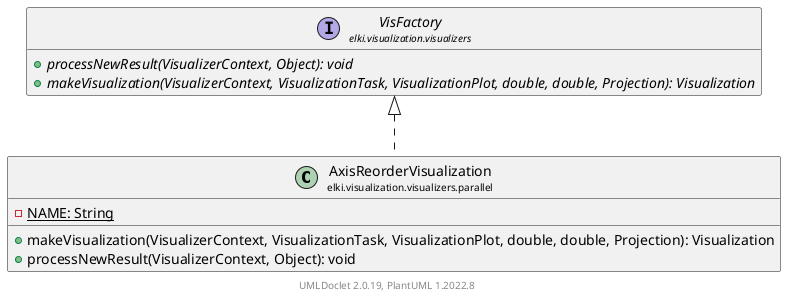 @startuml
    remove .*\.(Instance|Par|Parameterizer|Factory)$
    set namespaceSeparator none
    hide empty fields
    hide empty methods

    class "<size:14>AxisReorderVisualization\n<size:10>elki.visualization.visualizers.parallel" as elki.visualization.visualizers.parallel.AxisReorderVisualization [[AxisReorderVisualization.html]] {
        {static} -NAME: String
        +makeVisualization(VisualizerContext, VisualizationTask, VisualizationPlot, double, double, Projection): Visualization
        +processNewResult(VisualizerContext, Object): void
    }

    interface "<size:14>VisFactory\n<size:10>elki.visualization.visualizers" as elki.visualization.visualizers.VisFactory [[../VisFactory.html]] {
        {abstract} +processNewResult(VisualizerContext, Object): void
        {abstract} +makeVisualization(VisualizerContext, VisualizationTask, VisualizationPlot, double, double, Projection): Visualization
    }
    class "<size:14>AxisReorderVisualization.Instance\n<size:10>elki.visualization.visualizers.parallel" as elki.visualization.visualizers.parallel.AxisReorderVisualization.Instance [[AxisReorderVisualization.Instance.html]]

    elki.visualization.visualizers.VisFactory <|.. elki.visualization.visualizers.parallel.AxisReorderVisualization
    elki.visualization.visualizers.parallel.AxisReorderVisualization +-- elki.visualization.visualizers.parallel.AxisReorderVisualization.Instance

    center footer UMLDoclet 2.0.19, PlantUML 1.2022.8
@enduml
